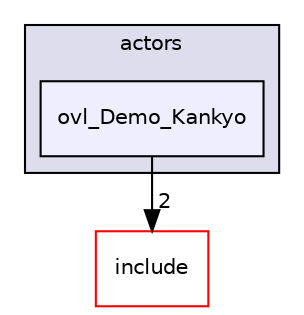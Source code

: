digraph "src/overlays/actors/ovl_Demo_Kankyo" {
  compound=true
  node [ fontsize="10", fontname="Helvetica"];
  edge [ labelfontsize="10", labelfontname="Helvetica"];
  subgraph clusterdir_e93473484be31ce7bcb356bd643a22f8 {
    graph [ bgcolor="#ddddee", pencolor="black", label="actors" fontname="Helvetica", fontsize="10", URL="dir_e93473484be31ce7bcb356bd643a22f8.html"]
  dir_8021ca3d3eb4f65a71236996318672b9 [shape=box, label="ovl_Demo_Kankyo", style="filled", fillcolor="#eeeeff", pencolor="black", URL="dir_8021ca3d3eb4f65a71236996318672b9.html"];
  }
  dir_d44c64559bbebec7f509842c48db8b23 [shape=box label="include" fillcolor="white" style="filled" color="red" URL="dir_d44c64559bbebec7f509842c48db8b23.html"];
  dir_8021ca3d3eb4f65a71236996318672b9->dir_d44c64559bbebec7f509842c48db8b23 [headlabel="2", labeldistance=1.5 headhref="dir_000161_000000.html"];
}
